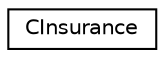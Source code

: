 digraph "Graphical Class Hierarchy"
{
  edge [fontname="Helvetica",fontsize="10",labelfontname="Helvetica",labelfontsize="10"];
  node [fontname="Helvetica",fontsize="10",shape=record];
  rankdir="LR";
  Node1 [label="CInsurance",height=0.2,width=0.4,color="black", fillcolor="white", style="filled",URL="$classCInsurance.html",tooltip="Insurance storage class. "];
}
